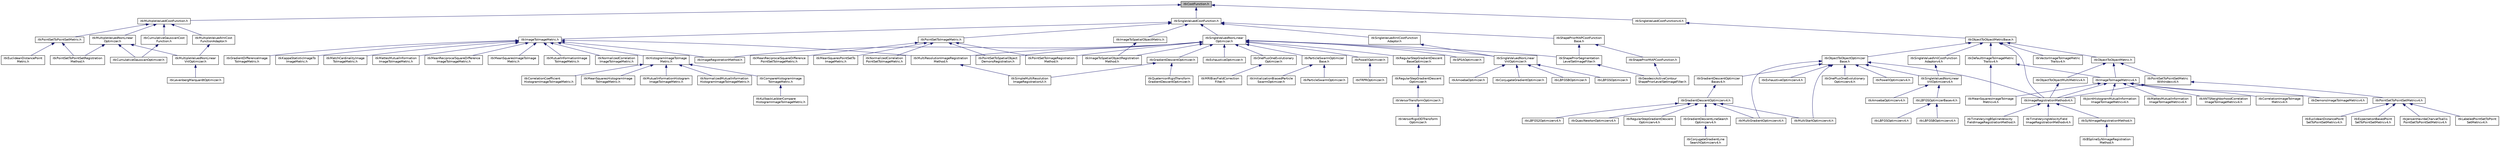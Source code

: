digraph "itkCostFunction.h"
{
 // LATEX_PDF_SIZE
  edge [fontname="Helvetica",fontsize="10",labelfontname="Helvetica",labelfontsize="10"];
  node [fontname="Helvetica",fontsize="10",shape=record];
  Node1 [label="itkCostFunction.h",height=0.2,width=0.4,color="black", fillcolor="grey75", style="filled", fontcolor="black",tooltip=" "];
  Node1 -> Node2 [dir="back",color="midnightblue",fontsize="10",style="solid",fontname="Helvetica"];
  Node2 [label="itkMultipleValuedCostFunction.h",height=0.2,width=0.4,color="black", fillcolor="white", style="filled",URL="$itkMultipleValuedCostFunction_8h.html",tooltip=" "];
  Node2 -> Node3 [dir="back",color="midnightblue",fontsize="10",style="solid",fontname="Helvetica"];
  Node3 [label="itkCumulativeGaussianCost\lFunction.h",height=0.2,width=0.4,color="black", fillcolor="white", style="filled",URL="$itkCumulativeGaussianCostFunction_8h.html",tooltip=" "];
  Node3 -> Node4 [dir="back",color="midnightblue",fontsize="10",style="solid",fontname="Helvetica"];
  Node4 [label="itkCumulativeGaussianOptimizer.h",height=0.2,width=0.4,color="black", fillcolor="white", style="filled",URL="$itkCumulativeGaussianOptimizer_8h.html",tooltip=" "];
  Node2 -> Node5 [dir="back",color="midnightblue",fontsize="10",style="solid",fontname="Helvetica"];
  Node5 [label="itkMultipleValuedNonLinear\lOptimizer.h",height=0.2,width=0.4,color="black", fillcolor="white", style="filled",URL="$itkMultipleValuedNonLinearOptimizer_8h.html",tooltip=" "];
  Node5 -> Node4 [dir="back",color="midnightblue",fontsize="10",style="solid",fontname="Helvetica"];
  Node5 -> Node6 [dir="back",color="midnightblue",fontsize="10",style="solid",fontname="Helvetica"];
  Node6 [label="itkMultipleValuedNonLinear\lVnlOptimizer.h",height=0.2,width=0.4,color="black", fillcolor="white", style="filled",URL="$itkMultipleValuedNonLinearVnlOptimizer_8h.html",tooltip=" "];
  Node6 -> Node7 [dir="back",color="midnightblue",fontsize="10",style="solid",fontname="Helvetica"];
  Node7 [label="itkLevenbergMarquardtOptimizer.h",height=0.2,width=0.4,color="black", fillcolor="white", style="filled",URL="$itkLevenbergMarquardtOptimizer_8h.html",tooltip=" "];
  Node5 -> Node8 [dir="back",color="midnightblue",fontsize="10",style="solid",fontname="Helvetica"];
  Node8 [label="itkPointSetToPointSetRegistration\lMethod.h",height=0.2,width=0.4,color="black", fillcolor="white", style="filled",URL="$itkPointSetToPointSetRegistrationMethod_8h.html",tooltip=" "];
  Node2 -> Node9 [dir="back",color="midnightblue",fontsize="10",style="solid",fontname="Helvetica"];
  Node9 [label="itkMultipleValuedVnlCost\lFunctionAdaptor.h",height=0.2,width=0.4,color="black", fillcolor="white", style="filled",URL="$itkMultipleValuedVnlCostFunctionAdaptor_8h.html",tooltip=" "];
  Node9 -> Node6 [dir="back",color="midnightblue",fontsize="10",style="solid",fontname="Helvetica"];
  Node2 -> Node10 [dir="back",color="midnightblue",fontsize="10",style="solid",fontname="Helvetica"];
  Node10 [label="itkPointSetToPointSetMetric.h",height=0.2,width=0.4,color="black", fillcolor="white", style="filled",URL="$itkPointSetToPointSetMetric_8h.html",tooltip=" "];
  Node10 -> Node11 [dir="back",color="midnightblue",fontsize="10",style="solid",fontname="Helvetica"];
  Node11 [label="itkEuclideanDistancePoint\lMetric.h",height=0.2,width=0.4,color="black", fillcolor="white", style="filled",URL="$itkEuclideanDistancePointMetric_8h.html",tooltip=" "];
  Node10 -> Node8 [dir="back",color="midnightblue",fontsize="10",style="solid",fontname="Helvetica"];
  Node1 -> Node12 [dir="back",color="midnightblue",fontsize="10",style="solid",fontname="Helvetica"];
  Node12 [label="itkSingleValuedCostFunction.h",height=0.2,width=0.4,color="black", fillcolor="white", style="filled",URL="$itkSingleValuedCostFunction_8h.html",tooltip=" "];
  Node12 -> Node13 [dir="back",color="midnightblue",fontsize="10",style="solid",fontname="Helvetica"];
  Node13 [label="itkImageToImageMetric.h",height=0.2,width=0.4,color="black", fillcolor="white", style="filled",URL="$itkImageToImageMetric_8h.html",tooltip=" "];
  Node13 -> Node14 [dir="back",color="midnightblue",fontsize="10",style="solid",fontname="Helvetica"];
  Node14 [label="itkGradientDifferenceImage\lToImageMetric.h",height=0.2,width=0.4,color="black", fillcolor="white", style="filled",URL="$itkGradientDifferenceImageToImageMetric_8h.html",tooltip=" "];
  Node13 -> Node15 [dir="back",color="midnightblue",fontsize="10",style="solid",fontname="Helvetica"];
  Node15 [label="itkHistogramImageToImage\lMetric.h",height=0.2,width=0.4,color="black", fillcolor="white", style="filled",URL="$itkHistogramImageToImageMetric_8h.html",tooltip=" "];
  Node15 -> Node16 [dir="back",color="midnightblue",fontsize="10",style="solid",fontname="Helvetica"];
  Node16 [label="itkCompareHistogramImage\lToImageMetric.h",height=0.2,width=0.4,color="black", fillcolor="white", style="filled",URL="$itkCompareHistogramImageToImageMetric_8h.html",tooltip=" "];
  Node16 -> Node17 [dir="back",color="midnightblue",fontsize="10",style="solid",fontname="Helvetica"];
  Node17 [label="itkKullbackLeiblerCompare\lHistogramImageToImageMetric.h",height=0.2,width=0.4,color="black", fillcolor="white", style="filled",URL="$itkKullbackLeiblerCompareHistogramImageToImageMetric_8h.html",tooltip=" "];
  Node15 -> Node18 [dir="back",color="midnightblue",fontsize="10",style="solid",fontname="Helvetica"];
  Node18 [label="itkCorrelationCoefficient\lHistogramImageToImageMetric.h",height=0.2,width=0.4,color="black", fillcolor="white", style="filled",URL="$itkCorrelationCoefficientHistogramImageToImageMetric_8h.html",tooltip=" "];
  Node15 -> Node19 [dir="back",color="midnightblue",fontsize="10",style="solid",fontname="Helvetica"];
  Node19 [label="itkMeanSquaresHistogramImage\lToImageMetric.h",height=0.2,width=0.4,color="black", fillcolor="white", style="filled",URL="$itkMeanSquaresHistogramImageToImageMetric_8h.html",tooltip=" "];
  Node15 -> Node20 [dir="back",color="midnightblue",fontsize="10",style="solid",fontname="Helvetica"];
  Node20 [label="itkMutualInformationHistogram\lImageToImageMetric.h",height=0.2,width=0.4,color="black", fillcolor="white", style="filled",URL="$itkMutualInformationHistogramImageToImageMetric_8h.html",tooltip=" "];
  Node15 -> Node21 [dir="back",color="midnightblue",fontsize="10",style="solid",fontname="Helvetica"];
  Node21 [label="itkNormalizedMutualInformation\lHistogramImageToImageMetric.h",height=0.2,width=0.4,color="black", fillcolor="white", style="filled",URL="$itkNormalizedMutualInformationHistogramImageToImageMetric_8h.html",tooltip=" "];
  Node13 -> Node22 [dir="back",color="midnightblue",fontsize="10",style="solid",fontname="Helvetica"];
  Node22 [label="itkImageRegistrationMethod.h",height=0.2,width=0.4,color="black", fillcolor="white", style="filled",URL="$itkImageRegistrationMethod_8h.html",tooltip=" "];
  Node13 -> Node23 [dir="back",color="midnightblue",fontsize="10",style="solid",fontname="Helvetica"];
  Node23 [label="itkKappaStatisticImageTo\lImageMetric.h",height=0.2,width=0.4,color="black", fillcolor="white", style="filled",URL="$itkKappaStatisticImageToImageMetric_8h.html",tooltip=" "];
  Node13 -> Node24 [dir="back",color="midnightblue",fontsize="10",style="solid",fontname="Helvetica"];
  Node24 [label="itkMatchCardinalityImage\lToImageMetric.h",height=0.2,width=0.4,color="black", fillcolor="white", style="filled",URL="$itkMatchCardinalityImageToImageMetric_8h.html",tooltip=" "];
  Node13 -> Node25 [dir="back",color="midnightblue",fontsize="10",style="solid",fontname="Helvetica"];
  Node25 [label="itkMattesMutualInformation\lImageToImageMetric.h",height=0.2,width=0.4,color="black", fillcolor="white", style="filled",URL="$itkMattesMutualInformationImageToImageMetric_8h.html",tooltip=" "];
  Node13 -> Node26 [dir="back",color="midnightblue",fontsize="10",style="solid",fontname="Helvetica"];
  Node26 [label="itkMeanReciprocalSquareDifference\lImageToImageMetric.h",height=0.2,width=0.4,color="black", fillcolor="white", style="filled",URL="$itkMeanReciprocalSquareDifferenceImageToImageMetric_8h.html",tooltip=" "];
  Node13 -> Node27 [dir="back",color="midnightblue",fontsize="10",style="solid",fontname="Helvetica"];
  Node27 [label="itkMeanSquaresImageToImage\lMetric.h",height=0.2,width=0.4,color="black", fillcolor="white", style="filled",URL="$itkMeanSquaresImageToImageMetric_8h.html",tooltip=" "];
  Node13 -> Node28 [dir="back",color="midnightblue",fontsize="10",style="solid",fontname="Helvetica"];
  Node28 [label="itkMultiResolutionImageRegistration\lMethod.h",height=0.2,width=0.4,color="black", fillcolor="white", style="filled",URL="$itkMultiResolutionImageRegistrationMethod_8h.html",tooltip=" "];
  Node28 -> Node29 [dir="back",color="midnightblue",fontsize="10",style="solid",fontname="Helvetica"];
  Node29 [label="itkSimpleMultiResolution\lImageRegistrationUI.h",height=0.2,width=0.4,color="black", fillcolor="white", style="filled",URL="$itkSimpleMultiResolutionImageRegistrationUI_8h.html",tooltip=" "];
  Node13 -> Node30 [dir="back",color="midnightblue",fontsize="10",style="solid",fontname="Helvetica"];
  Node30 [label="itkMutualInformationImage\lToImageMetric.h",height=0.2,width=0.4,color="black", fillcolor="white", style="filled",URL="$itkMutualInformationImageToImageMetric_8h.html",tooltip=" "];
  Node13 -> Node31 [dir="back",color="midnightblue",fontsize="10",style="solid",fontname="Helvetica"];
  Node31 [label="itkNormalizedCorrelation\lImageToImageMetric.h",height=0.2,width=0.4,color="black", fillcolor="white", style="filled",URL="$itkNormalizedCorrelationImageToImageMetric_8h.html",tooltip=" "];
  Node12 -> Node32 [dir="back",color="midnightblue",fontsize="10",style="solid",fontname="Helvetica"];
  Node32 [label="itkImageToSpatialObjectMetric.h",height=0.2,width=0.4,color="black", fillcolor="white", style="filled",URL="$itkImageToSpatialObjectMetric_8h.html",tooltip=" "];
  Node32 -> Node33 [dir="back",color="midnightblue",fontsize="10",style="solid",fontname="Helvetica"];
  Node33 [label="itkImageToSpatialObjectRegistration\lMethod.h",height=0.2,width=0.4,color="black", fillcolor="white", style="filled",URL="$itkImageToSpatialObjectRegistrationMethod_8h.html",tooltip=" "];
  Node12 -> Node34 [dir="back",color="midnightblue",fontsize="10",style="solid",fontname="Helvetica"];
  Node34 [label="itkPointSetToImageMetric.h",height=0.2,width=0.4,color="black", fillcolor="white", style="filled",URL="$itkPointSetToImageMetric_8h.html",tooltip=" "];
  Node34 -> Node35 [dir="back",color="midnightblue",fontsize="10",style="solid",fontname="Helvetica"];
  Node35 [label="itkMeanReciprocalSquareDifference\lPointSetToImageMetric.h",height=0.2,width=0.4,color="black", fillcolor="white", style="filled",URL="$itkMeanReciprocalSquareDifferencePointSetToImageMetric_8h.html",tooltip=" "];
  Node34 -> Node36 [dir="back",color="midnightblue",fontsize="10",style="solid",fontname="Helvetica"];
  Node36 [label="itkMeanSquaresPointSetTo\lImageMetric.h",height=0.2,width=0.4,color="black", fillcolor="white", style="filled",URL="$itkMeanSquaresPointSetToImageMetric_8h.html",tooltip=" "];
  Node34 -> Node37 [dir="back",color="midnightblue",fontsize="10",style="solid",fontname="Helvetica"];
  Node37 [label="itkNormalizedCorrelation\lPointSetToImageMetric.h",height=0.2,width=0.4,color="black", fillcolor="white", style="filled",URL="$itkNormalizedCorrelationPointSetToImageMetric_8h.html",tooltip=" "];
  Node34 -> Node38 [dir="back",color="midnightblue",fontsize="10",style="solid",fontname="Helvetica"];
  Node38 [label="itkPointSetToImageRegistration\lMethod.h",height=0.2,width=0.4,color="black", fillcolor="white", style="filled",URL="$itkPointSetToImageRegistrationMethod_8h.html",tooltip=" "];
  Node34 -> Node39 [dir="back",color="midnightblue",fontsize="10",style="solid",fontname="Helvetica"];
  Node39 [label="itkPointSetToSpatialObject\lDemonsRegistration.h",height=0.2,width=0.4,color="black", fillcolor="white", style="filled",URL="$itkPointSetToSpatialObjectDemonsRegistration_8h.html",tooltip=" "];
  Node12 -> Node40 [dir="back",color="midnightblue",fontsize="10",style="solid",fontname="Helvetica"];
  Node40 [label="itkShapePriorMAPCostFunction\lBase.h",height=0.2,width=0.4,color="black", fillcolor="white", style="filled",URL="$itkShapePriorMAPCostFunctionBase_8h.html",tooltip=" "];
  Node40 -> Node41 [dir="back",color="midnightblue",fontsize="10",style="solid",fontname="Helvetica"];
  Node41 [label="itkShapePriorMAPCostFunction.h",height=0.2,width=0.4,color="black", fillcolor="white", style="filled",URL="$itkShapePriorMAPCostFunction_8h.html",tooltip=" "];
  Node41 -> Node42 [dir="back",color="midnightblue",fontsize="10",style="solid",fontname="Helvetica"];
  Node42 [label="itkGeodesicActiveContour\lShapePriorLevelSetImageFilter.h",height=0.2,width=0.4,color="black", fillcolor="white", style="filled",URL="$itkGeodesicActiveContourShapePriorLevelSetImageFilter_8h.html",tooltip=" "];
  Node40 -> Node43 [dir="back",color="midnightblue",fontsize="10",style="solid",fontname="Helvetica"];
  Node43 [label="itkShapePriorSegmentation\lLevelSetImageFilter.h",height=0.2,width=0.4,color="black", fillcolor="white", style="filled",URL="$itkShapePriorSegmentationLevelSetImageFilter_8h.html",tooltip=" "];
  Node43 -> Node42 [dir="back",color="midnightblue",fontsize="10",style="solid",fontname="Helvetica"];
  Node12 -> Node44 [dir="back",color="midnightblue",fontsize="10",style="solid",fontname="Helvetica"];
  Node44 [label="itkSingleValuedNonLinear\lOptimizer.h",height=0.2,width=0.4,color="black", fillcolor="white", style="filled",URL="$itkSingleValuedNonLinearOptimizer_8h.html",tooltip=" "];
  Node44 -> Node45 [dir="back",color="midnightblue",fontsize="10",style="solid",fontname="Helvetica"];
  Node45 [label="itkExhaustiveOptimizer.h",height=0.2,width=0.4,color="black", fillcolor="white", style="filled",URL="$itkExhaustiveOptimizer_8h.html",tooltip=" "];
  Node44 -> Node46 [dir="back",color="midnightblue",fontsize="10",style="solid",fontname="Helvetica"];
  Node46 [label="itkGradientDescentOptimizer.h",height=0.2,width=0.4,color="black", fillcolor="white", style="filled",URL="$itkGradientDescentOptimizer_8h.html",tooltip=" "];
  Node46 -> Node47 [dir="back",color="midnightblue",fontsize="10",style="solid",fontname="Helvetica"];
  Node47 [label="itkQuaternionRigidTransform\lGradientDescentOptimizer.h",height=0.2,width=0.4,color="black", fillcolor="white", style="filled",URL="$itkQuaternionRigidTransformGradientDescentOptimizer_8h.html",tooltip=" "];
  Node46 -> Node29 [dir="back",color="midnightblue",fontsize="10",style="solid",fontname="Helvetica"];
  Node44 -> Node22 [dir="back",color="midnightblue",fontsize="10",style="solid",fontname="Helvetica"];
  Node44 -> Node33 [dir="back",color="midnightblue",fontsize="10",style="solid",fontname="Helvetica"];
  Node44 -> Node28 [dir="back",color="midnightblue",fontsize="10",style="solid",fontname="Helvetica"];
  Node44 -> Node48 [dir="back",color="midnightblue",fontsize="10",style="solid",fontname="Helvetica"];
  Node48 [label="itkOnePlusOneEvolutionary\lOptimizer.h",height=0.2,width=0.4,color="black", fillcolor="white", style="filled",URL="$itkOnePlusOneEvolutionaryOptimizer_8h.html",tooltip=" "];
  Node48 -> Node49 [dir="back",color="midnightblue",fontsize="10",style="solid",fontname="Helvetica"];
  Node49 [label="itkMRIBiasFieldCorrection\lFilter.h",height=0.2,width=0.4,color="black", fillcolor="white", style="filled",URL="$itkMRIBiasFieldCorrectionFilter_8h.html",tooltip=" "];
  Node44 -> Node50 [dir="back",color="midnightblue",fontsize="10",style="solid",fontname="Helvetica"];
  Node50 [label="itkParticleSwarmOptimizer\lBase.h",height=0.2,width=0.4,color="black", fillcolor="white", style="filled",URL="$itkParticleSwarmOptimizerBase_8h.html",tooltip=" "];
  Node50 -> Node51 [dir="back",color="midnightblue",fontsize="10",style="solid",fontname="Helvetica"];
  Node51 [label="itkInitializationBiasedParticle\lSwarmOptimizer.h",height=0.2,width=0.4,color="black", fillcolor="white", style="filled",URL="$itkInitializationBiasedParticleSwarmOptimizer_8h.html",tooltip=" "];
  Node50 -> Node52 [dir="back",color="midnightblue",fontsize="10",style="solid",fontname="Helvetica"];
  Node52 [label="itkParticleSwarmOptimizer.h",height=0.2,width=0.4,color="black", fillcolor="white", style="filled",URL="$itkParticleSwarmOptimizer_8h.html",tooltip=" "];
  Node44 -> Node38 [dir="back",color="midnightblue",fontsize="10",style="solid",fontname="Helvetica"];
  Node44 -> Node39 [dir="back",color="midnightblue",fontsize="10",style="solid",fontname="Helvetica"];
  Node44 -> Node53 [dir="back",color="midnightblue",fontsize="10",style="solid",fontname="Helvetica"];
  Node53 [label="itkPowellOptimizer.h",height=0.2,width=0.4,color="black", fillcolor="white", style="filled",URL="$itkPowellOptimizer_8h.html",tooltip=" "];
  Node53 -> Node54 [dir="back",color="midnightblue",fontsize="10",style="solid",fontname="Helvetica"];
  Node54 [label="itkFRPROptimizer.h",height=0.2,width=0.4,color="black", fillcolor="white", style="filled",URL="$itkFRPROptimizer_8h.html",tooltip=" "];
  Node44 -> Node55 [dir="back",color="midnightblue",fontsize="10",style="solid",fontname="Helvetica"];
  Node55 [label="itkRegularStepGradientDescent\lBaseOptimizer.h",height=0.2,width=0.4,color="black", fillcolor="white", style="filled",URL="$itkRegularStepGradientDescentBaseOptimizer_8h.html",tooltip=" "];
  Node55 -> Node56 [dir="back",color="midnightblue",fontsize="10",style="solid",fontname="Helvetica"];
  Node56 [label="itkRegularStepGradientDescent\lOptimizer.h",height=0.2,width=0.4,color="black", fillcolor="white", style="filled",URL="$itkRegularStepGradientDescentOptimizer_8h.html",tooltip=" "];
  Node56 -> Node57 [dir="back",color="midnightblue",fontsize="10",style="solid",fontname="Helvetica"];
  Node57 [label="itkVersorTransformOptimizer.h",height=0.2,width=0.4,color="black", fillcolor="white", style="filled",URL="$itkVersorTransformOptimizer_8h.html",tooltip=" "];
  Node57 -> Node58 [dir="back",color="midnightblue",fontsize="10",style="solid",fontname="Helvetica"];
  Node58 [label="itkVersorRigid3DTransform\lOptimizer.h",height=0.2,width=0.4,color="black", fillcolor="white", style="filled",URL="$itkVersorRigid3DTransformOptimizer_8h.html",tooltip=" "];
  Node44 -> Node59 [dir="back",color="midnightblue",fontsize="10",style="solid",fontname="Helvetica"];
  Node59 [label="itkSPSAOptimizer.h",height=0.2,width=0.4,color="black", fillcolor="white", style="filled",URL="$itkSPSAOptimizer_8h.html",tooltip=" "];
  Node44 -> Node43 [dir="back",color="midnightblue",fontsize="10",style="solid",fontname="Helvetica"];
  Node44 -> Node60 [dir="back",color="midnightblue",fontsize="10",style="solid",fontname="Helvetica"];
  Node60 [label="itkSingleValuedNonLinear\lVnlOptimizer.h",height=0.2,width=0.4,color="black", fillcolor="white", style="filled",URL="$itkSingleValuedNonLinearVnlOptimizer_8h.html",tooltip=" "];
  Node60 -> Node61 [dir="back",color="midnightblue",fontsize="10",style="solid",fontname="Helvetica"];
  Node61 [label="itkAmoebaOptimizer.h",height=0.2,width=0.4,color="black", fillcolor="white", style="filled",URL="$itkAmoebaOptimizer_8h.html",tooltip=" "];
  Node60 -> Node62 [dir="back",color="midnightblue",fontsize="10",style="solid",fontname="Helvetica"];
  Node62 [label="itkConjugateGradientOptimizer.h",height=0.2,width=0.4,color="black", fillcolor="white", style="filled",URL="$itkConjugateGradientOptimizer_8h.html",tooltip=" "];
  Node60 -> Node63 [dir="back",color="midnightblue",fontsize="10",style="solid",fontname="Helvetica"];
  Node63 [label="itkLBFGSBOptimizer.h",height=0.2,width=0.4,color="black", fillcolor="white", style="filled",URL="$itkLBFGSBOptimizer_8h.html",tooltip=" "];
  Node60 -> Node64 [dir="back",color="midnightblue",fontsize="10",style="solid",fontname="Helvetica"];
  Node64 [label="itkLBFGSOptimizer.h",height=0.2,width=0.4,color="black", fillcolor="white", style="filled",URL="$itkLBFGSOptimizer_8h.html",tooltip=" "];
  Node12 -> Node65 [dir="back",color="midnightblue",fontsize="10",style="solid",fontname="Helvetica"];
  Node65 [label="itkSingleValuedVnlCostFunction\lAdaptor.h",height=0.2,width=0.4,color="black", fillcolor="white", style="filled",URL="$itkSingleValuedVnlCostFunctionAdaptor_8h.html",tooltip=" "];
  Node65 -> Node60 [dir="back",color="midnightblue",fontsize="10",style="solid",fontname="Helvetica"];
  Node1 -> Node66 [dir="back",color="midnightblue",fontsize="10",style="solid",fontname="Helvetica"];
  Node66 [label="itkSingleValuedCostFunctionv4.h",height=0.2,width=0.4,color="black", fillcolor="white", style="filled",URL="$itkSingleValuedCostFunctionv4_8h.html",tooltip=" "];
  Node66 -> Node67 [dir="back",color="midnightblue",fontsize="10",style="solid",fontname="Helvetica"];
  Node67 [label="itkObjectToObjectMetricBase.h",height=0.2,width=0.4,color="black", fillcolor="white", style="filled",URL="$itkObjectToObjectMetricBase_8h.html",tooltip=" "];
  Node67 -> Node68 [dir="back",color="midnightblue",fontsize="10",style="solid",fontname="Helvetica"];
  Node68 [label="itkDefaultImageToImageMetric\lTraitsv4.h",height=0.2,width=0.4,color="black", fillcolor="white", style="filled",URL="$itkDefaultImageToImageMetricTraitsv4_8h.html",tooltip=" "];
  Node68 -> Node69 [dir="back",color="midnightblue",fontsize="10",style="solid",fontname="Helvetica"];
  Node69 [label="itkImageToImageMetricv4.h",height=0.2,width=0.4,color="black", fillcolor="white", style="filled",URL="$itkImageToImageMetricv4_8h.html",tooltip=" "];
  Node69 -> Node70 [dir="back",color="midnightblue",fontsize="10",style="solid",fontname="Helvetica"];
  Node70 [label="itkANTSNeighborhoodCorrelation\lImageToImageMetricv4.h",height=0.2,width=0.4,color="black", fillcolor="white", style="filled",URL="$itkANTSNeighborhoodCorrelationImageToImageMetricv4_8h.html",tooltip=" "];
  Node69 -> Node71 [dir="back",color="midnightblue",fontsize="10",style="solid",fontname="Helvetica"];
  Node71 [label="itkCorrelationImageToImage\lMetricv4.h",height=0.2,width=0.4,color="black", fillcolor="white", style="filled",URL="$itkCorrelationImageToImageMetricv4_8h.html",tooltip=" "];
  Node69 -> Node72 [dir="back",color="midnightblue",fontsize="10",style="solid",fontname="Helvetica"];
  Node72 [label="itkDemonsImageToImageMetricv4.h",height=0.2,width=0.4,color="black", fillcolor="white", style="filled",URL="$itkDemonsImageToImageMetricv4_8h.html",tooltip=" "];
  Node69 -> Node73 [dir="back",color="midnightblue",fontsize="10",style="solid",fontname="Helvetica"];
  Node73 [label="itkImageRegistrationMethodv4.h",height=0.2,width=0.4,color="black", fillcolor="white", style="filled",URL="$itkImageRegistrationMethodv4_8h.html",tooltip=" "];
  Node73 -> Node74 [dir="back",color="midnightblue",fontsize="10",style="solid",fontname="Helvetica"];
  Node74 [label="itkSyNImageRegistrationMethod.h",height=0.2,width=0.4,color="black", fillcolor="white", style="filled",URL="$itkSyNImageRegistrationMethod_8h.html",tooltip=" "];
  Node74 -> Node75 [dir="back",color="midnightblue",fontsize="10",style="solid",fontname="Helvetica"];
  Node75 [label="itkBSplineSyNImageRegistration\lMethod.h",height=0.2,width=0.4,color="black", fillcolor="white", style="filled",URL="$itkBSplineSyNImageRegistrationMethod_8h.html",tooltip=" "];
  Node73 -> Node76 [dir="back",color="midnightblue",fontsize="10",style="solid",fontname="Helvetica"];
  Node76 [label="itkTimeVaryingBSplineVelocity\lFieldImageRegistrationMethod.h",height=0.2,width=0.4,color="black", fillcolor="white", style="filled",URL="$itkTimeVaryingBSplineVelocityFieldImageRegistrationMethod_8h.html",tooltip=" "];
  Node73 -> Node77 [dir="back",color="midnightblue",fontsize="10",style="solid",fontname="Helvetica"];
  Node77 [label="itkTimeVaryingVelocityField\lImageRegistrationMethodv4.h",height=0.2,width=0.4,color="black", fillcolor="white", style="filled",URL="$itkTimeVaryingVelocityFieldImageRegistrationMethodv4_8h.html",tooltip=" "];
  Node69 -> Node78 [dir="back",color="midnightblue",fontsize="10",style="solid",fontname="Helvetica"];
  Node78 [label="itkJointHistogramMutualInformation\lImageToImageMetricv4.h",height=0.2,width=0.4,color="black", fillcolor="white", style="filled",URL="$itkJointHistogramMutualInformationImageToImageMetricv4_8h.html",tooltip=" "];
  Node69 -> Node79 [dir="back",color="midnightblue",fontsize="10",style="solid",fontname="Helvetica"];
  Node79 [label="itkMattesMutualInformation\lImageToImageMetricv4.h",height=0.2,width=0.4,color="black", fillcolor="white", style="filled",URL="$itkMattesMutualInformationImageToImageMetricv4_8h.html",tooltip=" "];
  Node69 -> Node80 [dir="back",color="midnightblue",fontsize="10",style="solid",fontname="Helvetica"];
  Node80 [label="itkMeanSquaresImageToImage\lMetricv4.h",height=0.2,width=0.4,color="black", fillcolor="white", style="filled",URL="$itkMeanSquaresImageToImageMetricv4_8h.html",tooltip=" "];
  Node68 -> Node80 [dir="back",color="midnightblue",fontsize="10",style="solid",fontname="Helvetica"];
  Node67 -> Node73 [dir="back",color="midnightblue",fontsize="10",style="solid",fontname="Helvetica"];
  Node67 -> Node81 [dir="back",color="midnightblue",fontsize="10",style="solid",fontname="Helvetica"];
  Node81 [label="itkObjectToObjectMetric.h",height=0.2,width=0.4,color="black", fillcolor="white", style="filled",URL="$itkObjectToObjectMetric_8h.html",tooltip=" "];
  Node81 -> Node69 [dir="back",color="midnightblue",fontsize="10",style="solid",fontname="Helvetica"];
  Node81 -> Node82 [dir="back",color="midnightblue",fontsize="10",style="solid",fontname="Helvetica"];
  Node82 [label="itkObjectToObjectMultiMetricv4.h",height=0.2,width=0.4,color="black", fillcolor="white", style="filled",URL="$itkObjectToObjectMultiMetricv4_8h.html",tooltip=" "];
  Node82 -> Node73 [dir="back",color="midnightblue",fontsize="10",style="solid",fontname="Helvetica"];
  Node81 -> Node83 [dir="back",color="midnightblue",fontsize="10",style="solid",fontname="Helvetica"];
  Node83 [label="itkPointSetToPointSetMetric\lWithIndexv4.h",height=0.2,width=0.4,color="black", fillcolor="white", style="filled",URL="$itkPointSetToPointSetMetricWithIndexv4_8h.html",tooltip=" "];
  Node83 -> Node73 [dir="back",color="midnightblue",fontsize="10",style="solid",fontname="Helvetica"];
  Node83 -> Node84 [dir="back",color="midnightblue",fontsize="10",style="solid",fontname="Helvetica"];
  Node84 [label="itkPointSetToPointSetMetricv4.h",height=0.2,width=0.4,color="black", fillcolor="white", style="filled",URL="$itkPointSetToPointSetMetricv4_8h.html",tooltip=" "];
  Node84 -> Node85 [dir="back",color="midnightblue",fontsize="10",style="solid",fontname="Helvetica"];
  Node85 [label="itkEuclideanDistancePoint\lSetToPointSetMetricv4.h",height=0.2,width=0.4,color="black", fillcolor="white", style="filled",URL="$itkEuclideanDistancePointSetToPointSetMetricv4_8h.html",tooltip=" "];
  Node84 -> Node86 [dir="back",color="midnightblue",fontsize="10",style="solid",fontname="Helvetica"];
  Node86 [label="itkExpectationBasedPoint\lSetToPointSetMetricv4.h",height=0.2,width=0.4,color="black", fillcolor="white", style="filled",URL="$itkExpectationBasedPointSetToPointSetMetricv4_8h.html",tooltip=" "];
  Node84 -> Node87 [dir="back",color="midnightblue",fontsize="10",style="solid",fontname="Helvetica"];
  Node87 [label="itkJensenHavrdaCharvatTsallis\lPointSetToPointSetMetricv4.h",height=0.2,width=0.4,color="black", fillcolor="white", style="filled",URL="$itkJensenHavrdaCharvatTsallisPointSetToPointSetMetricv4_8h.html",tooltip=" "];
  Node84 -> Node88 [dir="back",color="midnightblue",fontsize="10",style="solid",fontname="Helvetica"];
  Node88 [label="itkLabeledPointSetToPoint\lSetMetricv4.h",height=0.2,width=0.4,color="black", fillcolor="white", style="filled",URL="$itkLabeledPointSetToPointSetMetricv4_8h.html",tooltip=" "];
  Node67 -> Node89 [dir="back",color="midnightblue",fontsize="10",style="solid",fontname="Helvetica"];
  Node89 [label="itkObjectToObjectOptimizer\lBase.h",height=0.2,width=0.4,color="black", fillcolor="white", style="filled",URL="$itkObjectToObjectOptimizerBase_8h.html",tooltip=" "];
  Node89 -> Node90 [dir="back",color="midnightblue",fontsize="10",style="solid",fontname="Helvetica"];
  Node90 [label="itkExhaustiveOptimizerv4.h",height=0.2,width=0.4,color="black", fillcolor="white", style="filled",URL="$itkExhaustiveOptimizerv4_8h.html",tooltip=" "];
  Node89 -> Node91 [dir="back",color="midnightblue",fontsize="10",style="solid",fontname="Helvetica"];
  Node91 [label="itkGradientDescentOptimizer\lBasev4.h",height=0.2,width=0.4,color="black", fillcolor="white", style="filled",URL="$itkGradientDescentOptimizerBasev4_8h.html",tooltip=" "];
  Node91 -> Node92 [dir="back",color="midnightblue",fontsize="10",style="solid",fontname="Helvetica"];
  Node92 [label="itkGradientDescentOptimizerv4.h",height=0.2,width=0.4,color="black", fillcolor="white", style="filled",URL="$itkGradientDescentOptimizerv4_8h.html",tooltip=" "];
  Node92 -> Node93 [dir="back",color="midnightblue",fontsize="10",style="solid",fontname="Helvetica"];
  Node93 [label="itkGradientDescentLineSearch\lOptimizerv4.h",height=0.2,width=0.4,color="black", fillcolor="white", style="filled",URL="$itkGradientDescentLineSearchOptimizerv4_8h.html",tooltip=" "];
  Node93 -> Node94 [dir="back",color="midnightblue",fontsize="10",style="solid",fontname="Helvetica"];
  Node94 [label="itkConjugateGradientLine\lSearchOptimizerv4.h",height=0.2,width=0.4,color="black", fillcolor="white", style="filled",URL="$itkConjugateGradientLineSearchOptimizerv4_8h.html",tooltip=" "];
  Node92 -> Node95 [dir="back",color="midnightblue",fontsize="10",style="solid",fontname="Helvetica"];
  Node95 [label="itkLBFGS2Optimizerv4.h",height=0.2,width=0.4,color="black", fillcolor="white", style="filled",URL="$itkLBFGS2Optimizerv4_8h.html",tooltip=" "];
  Node92 -> Node96 [dir="back",color="midnightblue",fontsize="10",style="solid",fontname="Helvetica"];
  Node96 [label="itkMultiGradientOptimizerv4.h",height=0.2,width=0.4,color="black", fillcolor="white", style="filled",URL="$itkMultiGradientOptimizerv4_8h.html",tooltip=" "];
  Node92 -> Node97 [dir="back",color="midnightblue",fontsize="10",style="solid",fontname="Helvetica"];
  Node97 [label="itkMultiStartOptimizerv4.h",height=0.2,width=0.4,color="black", fillcolor="white", style="filled",URL="$itkMultiStartOptimizerv4_8h.html",tooltip=" "];
  Node92 -> Node98 [dir="back",color="midnightblue",fontsize="10",style="solid",fontname="Helvetica"];
  Node98 [label="itkQuasiNewtonOptimizerv4.h",height=0.2,width=0.4,color="black", fillcolor="white", style="filled",URL="$itkQuasiNewtonOptimizerv4_8h.html",tooltip=" "];
  Node92 -> Node99 [dir="back",color="midnightblue",fontsize="10",style="solid",fontname="Helvetica"];
  Node99 [label="itkRegularStepGradientDescent\lOptimizerv4.h",height=0.2,width=0.4,color="black", fillcolor="white", style="filled",URL="$itkRegularStepGradientDescentOptimizerv4_8h.html",tooltip=" "];
  Node89 -> Node73 [dir="back",color="midnightblue",fontsize="10",style="solid",fontname="Helvetica"];
  Node89 -> Node96 [dir="back",color="midnightblue",fontsize="10",style="solid",fontname="Helvetica"];
  Node89 -> Node97 [dir="back",color="midnightblue",fontsize="10",style="solid",fontname="Helvetica"];
  Node89 -> Node100 [dir="back",color="midnightblue",fontsize="10",style="solid",fontname="Helvetica"];
  Node100 [label="itkOnePlusOneEvolutionary\lOptimizerv4.h",height=0.2,width=0.4,color="black", fillcolor="white", style="filled",URL="$itkOnePlusOneEvolutionaryOptimizerv4_8h.html",tooltip=" "];
  Node89 -> Node101 [dir="back",color="midnightblue",fontsize="10",style="solid",fontname="Helvetica"];
  Node101 [label="itkPowellOptimizerv4.h",height=0.2,width=0.4,color="black", fillcolor="white", style="filled",URL="$itkPowellOptimizerv4_8h.html",tooltip=" "];
  Node89 -> Node102 [dir="back",color="midnightblue",fontsize="10",style="solid",fontname="Helvetica"];
  Node102 [label="itkSingleValuedNonLinear\lVnlOptimizerv4.h",height=0.2,width=0.4,color="black", fillcolor="white", style="filled",URL="$itkSingleValuedNonLinearVnlOptimizerv4_8h.html",tooltip=" "];
  Node102 -> Node103 [dir="back",color="midnightblue",fontsize="10",style="solid",fontname="Helvetica"];
  Node103 [label="itkAmoebaOptimizerv4.h",height=0.2,width=0.4,color="black", fillcolor="white", style="filled",URL="$itkAmoebaOptimizerv4_8h.html",tooltip=" "];
  Node102 -> Node104 [dir="back",color="midnightblue",fontsize="10",style="solid",fontname="Helvetica"];
  Node104 [label="itkLBFGSOptimizerBasev4.h",height=0.2,width=0.4,color="black", fillcolor="white", style="filled",URL="$itkLBFGSOptimizerBasev4_8h.html",tooltip=" "];
  Node104 -> Node105 [dir="back",color="midnightblue",fontsize="10",style="solid",fontname="Helvetica"];
  Node105 [label="itkLBFGSBOptimizerv4.h",height=0.2,width=0.4,color="black", fillcolor="white", style="filled",URL="$itkLBFGSBOptimizerv4_8h.html",tooltip=" "];
  Node104 -> Node106 [dir="back",color="midnightblue",fontsize="10",style="solid",fontname="Helvetica"];
  Node106 [label="itkLBFGSOptimizerv4.h",height=0.2,width=0.4,color="black", fillcolor="white", style="filled",URL="$itkLBFGSOptimizerv4_8h.html",tooltip=" "];
  Node67 -> Node107 [dir="back",color="midnightblue",fontsize="10",style="solid",fontname="Helvetica"];
  Node107 [label="itkSingleValuedVnlCostFunction\lAdaptorv4.h",height=0.2,width=0.4,color="black", fillcolor="white", style="filled",URL="$itkSingleValuedVnlCostFunctionAdaptorv4_8h.html",tooltip=" "];
  Node107 -> Node102 [dir="back",color="midnightblue",fontsize="10",style="solid",fontname="Helvetica"];
  Node67 -> Node108 [dir="back",color="midnightblue",fontsize="10",style="solid",fontname="Helvetica"];
  Node108 [label="itkVectorImageToImageMetric\lTraitsv4.h",height=0.2,width=0.4,color="black", fillcolor="white", style="filled",URL="$itkVectorImageToImageMetricTraitsv4_8h.html",tooltip=" "];
}
